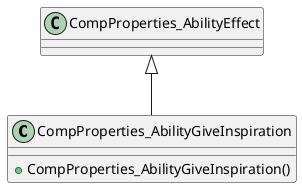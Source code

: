 @startuml
class CompProperties_AbilityGiveInspiration {
    + CompProperties_AbilityGiveInspiration()
}
CompProperties_AbilityEffect <|-- CompProperties_AbilityGiveInspiration
@enduml
